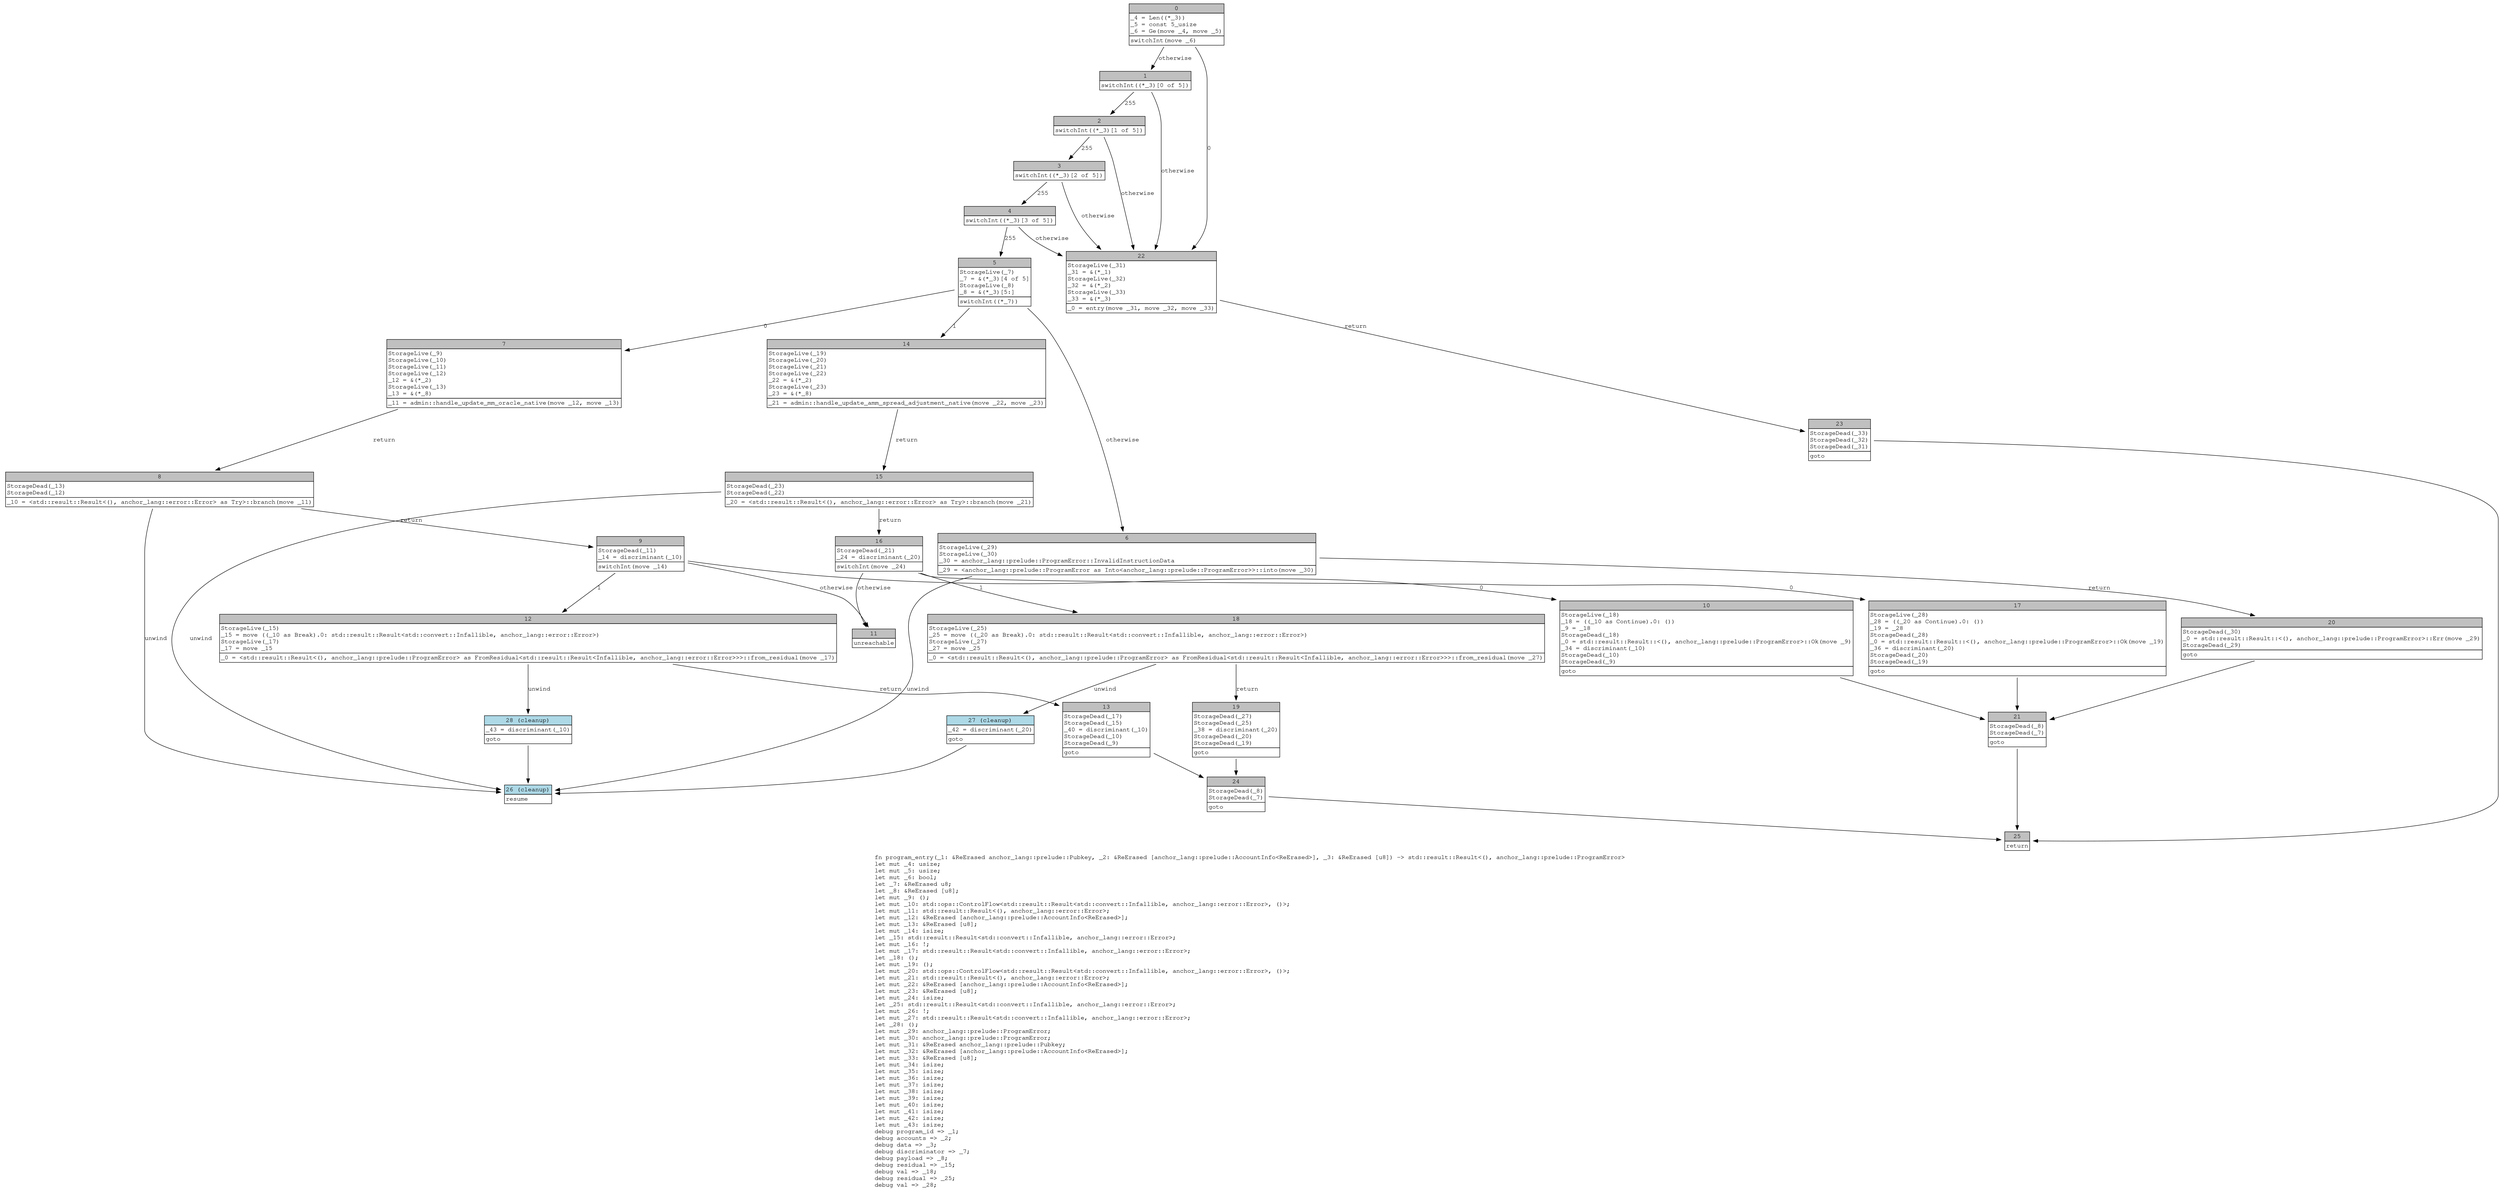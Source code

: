 digraph Mir_0_4680 {
    graph [fontname="Courier, monospace"];
    node [fontname="Courier, monospace"];
    edge [fontname="Courier, monospace"];
    label=<fn program_entry(_1: &amp;ReErased anchor_lang::prelude::Pubkey, _2: &amp;ReErased [anchor_lang::prelude::AccountInfo&lt;ReErased&gt;], _3: &amp;ReErased [u8]) -&gt; std::result::Result&lt;(), anchor_lang::prelude::ProgramError&gt;<br align="left"/>let mut _4: usize;<br align="left"/>let mut _5: usize;<br align="left"/>let mut _6: bool;<br align="left"/>let _7: &amp;ReErased u8;<br align="left"/>let _8: &amp;ReErased [u8];<br align="left"/>let mut _9: ();<br align="left"/>let mut _10: std::ops::ControlFlow&lt;std::result::Result&lt;std::convert::Infallible, anchor_lang::error::Error&gt;, ()&gt;;<br align="left"/>let mut _11: std::result::Result&lt;(), anchor_lang::error::Error&gt;;<br align="left"/>let mut _12: &amp;ReErased [anchor_lang::prelude::AccountInfo&lt;ReErased&gt;];<br align="left"/>let mut _13: &amp;ReErased [u8];<br align="left"/>let mut _14: isize;<br align="left"/>let _15: std::result::Result&lt;std::convert::Infallible, anchor_lang::error::Error&gt;;<br align="left"/>let mut _16: !;<br align="left"/>let mut _17: std::result::Result&lt;std::convert::Infallible, anchor_lang::error::Error&gt;;<br align="left"/>let _18: ();<br align="left"/>let mut _19: ();<br align="left"/>let mut _20: std::ops::ControlFlow&lt;std::result::Result&lt;std::convert::Infallible, anchor_lang::error::Error&gt;, ()&gt;;<br align="left"/>let mut _21: std::result::Result&lt;(), anchor_lang::error::Error&gt;;<br align="left"/>let mut _22: &amp;ReErased [anchor_lang::prelude::AccountInfo&lt;ReErased&gt;];<br align="left"/>let mut _23: &amp;ReErased [u8];<br align="left"/>let mut _24: isize;<br align="left"/>let _25: std::result::Result&lt;std::convert::Infallible, anchor_lang::error::Error&gt;;<br align="left"/>let mut _26: !;<br align="left"/>let mut _27: std::result::Result&lt;std::convert::Infallible, anchor_lang::error::Error&gt;;<br align="left"/>let _28: ();<br align="left"/>let mut _29: anchor_lang::prelude::ProgramError;<br align="left"/>let mut _30: anchor_lang::prelude::ProgramError;<br align="left"/>let mut _31: &amp;ReErased anchor_lang::prelude::Pubkey;<br align="left"/>let mut _32: &amp;ReErased [anchor_lang::prelude::AccountInfo&lt;ReErased&gt;];<br align="left"/>let mut _33: &amp;ReErased [u8];<br align="left"/>let mut _34: isize;<br align="left"/>let mut _35: isize;<br align="left"/>let mut _36: isize;<br align="left"/>let mut _37: isize;<br align="left"/>let mut _38: isize;<br align="left"/>let mut _39: isize;<br align="left"/>let mut _40: isize;<br align="left"/>let mut _41: isize;<br align="left"/>let mut _42: isize;<br align="left"/>let mut _43: isize;<br align="left"/>debug program_id =&gt; _1;<br align="left"/>debug accounts =&gt; _2;<br align="left"/>debug data =&gt; _3;<br align="left"/>debug discriminator =&gt; _7;<br align="left"/>debug payload =&gt; _8;<br align="left"/>debug residual =&gt; _15;<br align="left"/>debug val =&gt; _18;<br align="left"/>debug residual =&gt; _25;<br align="left"/>debug val =&gt; _28;<br align="left"/>>;
    bb0__0_4680 [shape="none", label=<<table border="0" cellborder="1" cellspacing="0"><tr><td bgcolor="gray" align="center" colspan="1">0</td></tr><tr><td align="left" balign="left">_4 = Len((*_3))<br/>_5 = const 5_usize<br/>_6 = Ge(move _4, move _5)<br/></td></tr><tr><td align="left">switchInt(move _6)</td></tr></table>>];
    bb1__0_4680 [shape="none", label=<<table border="0" cellborder="1" cellspacing="0"><tr><td bgcolor="gray" align="center" colspan="1">1</td></tr><tr><td align="left">switchInt((*_3)[0 of 5])</td></tr></table>>];
    bb2__0_4680 [shape="none", label=<<table border="0" cellborder="1" cellspacing="0"><tr><td bgcolor="gray" align="center" colspan="1">2</td></tr><tr><td align="left">switchInt((*_3)[1 of 5])</td></tr></table>>];
    bb3__0_4680 [shape="none", label=<<table border="0" cellborder="1" cellspacing="0"><tr><td bgcolor="gray" align="center" colspan="1">3</td></tr><tr><td align="left">switchInt((*_3)[2 of 5])</td></tr></table>>];
    bb4__0_4680 [shape="none", label=<<table border="0" cellborder="1" cellspacing="0"><tr><td bgcolor="gray" align="center" colspan="1">4</td></tr><tr><td align="left">switchInt((*_3)[3 of 5])</td></tr></table>>];
    bb5__0_4680 [shape="none", label=<<table border="0" cellborder="1" cellspacing="0"><tr><td bgcolor="gray" align="center" colspan="1">5</td></tr><tr><td align="left" balign="left">StorageLive(_7)<br/>_7 = &amp;(*_3)[4 of 5]<br/>StorageLive(_8)<br/>_8 = &amp;(*_3)[5:]<br/></td></tr><tr><td align="left">switchInt((*_7))</td></tr></table>>];
    bb6__0_4680 [shape="none", label=<<table border="0" cellborder="1" cellspacing="0"><tr><td bgcolor="gray" align="center" colspan="1">6</td></tr><tr><td align="left" balign="left">StorageLive(_29)<br/>StorageLive(_30)<br/>_30 = anchor_lang::prelude::ProgramError::InvalidInstructionData<br/></td></tr><tr><td align="left">_29 = &lt;anchor_lang::prelude::ProgramError as Into&lt;anchor_lang::prelude::ProgramError&gt;&gt;::into(move _30)</td></tr></table>>];
    bb7__0_4680 [shape="none", label=<<table border="0" cellborder="1" cellspacing="0"><tr><td bgcolor="gray" align="center" colspan="1">7</td></tr><tr><td align="left" balign="left">StorageLive(_9)<br/>StorageLive(_10)<br/>StorageLive(_11)<br/>StorageLive(_12)<br/>_12 = &amp;(*_2)<br/>StorageLive(_13)<br/>_13 = &amp;(*_8)<br/></td></tr><tr><td align="left">_11 = admin::handle_update_mm_oracle_native(move _12, move _13)</td></tr></table>>];
    bb8__0_4680 [shape="none", label=<<table border="0" cellborder="1" cellspacing="0"><tr><td bgcolor="gray" align="center" colspan="1">8</td></tr><tr><td align="left" balign="left">StorageDead(_13)<br/>StorageDead(_12)<br/></td></tr><tr><td align="left">_10 = &lt;std::result::Result&lt;(), anchor_lang::error::Error&gt; as Try&gt;::branch(move _11)</td></tr></table>>];
    bb9__0_4680 [shape="none", label=<<table border="0" cellborder="1" cellspacing="0"><tr><td bgcolor="gray" align="center" colspan="1">9</td></tr><tr><td align="left" balign="left">StorageDead(_11)<br/>_14 = discriminant(_10)<br/></td></tr><tr><td align="left">switchInt(move _14)</td></tr></table>>];
    bb10__0_4680 [shape="none", label=<<table border="0" cellborder="1" cellspacing="0"><tr><td bgcolor="gray" align="center" colspan="1">10</td></tr><tr><td align="left" balign="left">StorageLive(_18)<br/>_18 = ((_10 as Continue).0: ())<br/>_9 = _18<br/>StorageDead(_18)<br/>_0 = std::result::Result::&lt;(), anchor_lang::prelude::ProgramError&gt;::Ok(move _9)<br/>_34 = discriminant(_10)<br/>StorageDead(_10)<br/>StorageDead(_9)<br/></td></tr><tr><td align="left">goto</td></tr></table>>];
    bb11__0_4680 [shape="none", label=<<table border="0" cellborder="1" cellspacing="0"><tr><td bgcolor="gray" align="center" colspan="1">11</td></tr><tr><td align="left">unreachable</td></tr></table>>];
    bb12__0_4680 [shape="none", label=<<table border="0" cellborder="1" cellspacing="0"><tr><td bgcolor="gray" align="center" colspan="1">12</td></tr><tr><td align="left" balign="left">StorageLive(_15)<br/>_15 = move ((_10 as Break).0: std::result::Result&lt;std::convert::Infallible, anchor_lang::error::Error&gt;)<br/>StorageLive(_17)<br/>_17 = move _15<br/></td></tr><tr><td align="left">_0 = &lt;std::result::Result&lt;(), anchor_lang::prelude::ProgramError&gt; as FromResidual&lt;std::result::Result&lt;Infallible, anchor_lang::error::Error&gt;&gt;&gt;::from_residual(move _17)</td></tr></table>>];
    bb13__0_4680 [shape="none", label=<<table border="0" cellborder="1" cellspacing="0"><tr><td bgcolor="gray" align="center" colspan="1">13</td></tr><tr><td align="left" balign="left">StorageDead(_17)<br/>StorageDead(_15)<br/>_40 = discriminant(_10)<br/>StorageDead(_10)<br/>StorageDead(_9)<br/></td></tr><tr><td align="left">goto</td></tr></table>>];
    bb14__0_4680 [shape="none", label=<<table border="0" cellborder="1" cellspacing="0"><tr><td bgcolor="gray" align="center" colspan="1">14</td></tr><tr><td align="left" balign="left">StorageLive(_19)<br/>StorageLive(_20)<br/>StorageLive(_21)<br/>StorageLive(_22)<br/>_22 = &amp;(*_2)<br/>StorageLive(_23)<br/>_23 = &amp;(*_8)<br/></td></tr><tr><td align="left">_21 = admin::handle_update_amm_spread_adjustment_native(move _22, move _23)</td></tr></table>>];
    bb15__0_4680 [shape="none", label=<<table border="0" cellborder="1" cellspacing="0"><tr><td bgcolor="gray" align="center" colspan="1">15</td></tr><tr><td align="left" balign="left">StorageDead(_23)<br/>StorageDead(_22)<br/></td></tr><tr><td align="left">_20 = &lt;std::result::Result&lt;(), anchor_lang::error::Error&gt; as Try&gt;::branch(move _21)</td></tr></table>>];
    bb16__0_4680 [shape="none", label=<<table border="0" cellborder="1" cellspacing="0"><tr><td bgcolor="gray" align="center" colspan="1">16</td></tr><tr><td align="left" balign="left">StorageDead(_21)<br/>_24 = discriminant(_20)<br/></td></tr><tr><td align="left">switchInt(move _24)</td></tr></table>>];
    bb17__0_4680 [shape="none", label=<<table border="0" cellborder="1" cellspacing="0"><tr><td bgcolor="gray" align="center" colspan="1">17</td></tr><tr><td align="left" balign="left">StorageLive(_28)<br/>_28 = ((_20 as Continue).0: ())<br/>_19 = _28<br/>StorageDead(_28)<br/>_0 = std::result::Result::&lt;(), anchor_lang::prelude::ProgramError&gt;::Ok(move _19)<br/>_36 = discriminant(_20)<br/>StorageDead(_20)<br/>StorageDead(_19)<br/></td></tr><tr><td align="left">goto</td></tr></table>>];
    bb18__0_4680 [shape="none", label=<<table border="0" cellborder="1" cellspacing="0"><tr><td bgcolor="gray" align="center" colspan="1">18</td></tr><tr><td align="left" balign="left">StorageLive(_25)<br/>_25 = move ((_20 as Break).0: std::result::Result&lt;std::convert::Infallible, anchor_lang::error::Error&gt;)<br/>StorageLive(_27)<br/>_27 = move _25<br/></td></tr><tr><td align="left">_0 = &lt;std::result::Result&lt;(), anchor_lang::prelude::ProgramError&gt; as FromResidual&lt;std::result::Result&lt;Infallible, anchor_lang::error::Error&gt;&gt;&gt;::from_residual(move _27)</td></tr></table>>];
    bb19__0_4680 [shape="none", label=<<table border="0" cellborder="1" cellspacing="0"><tr><td bgcolor="gray" align="center" colspan="1">19</td></tr><tr><td align="left" balign="left">StorageDead(_27)<br/>StorageDead(_25)<br/>_38 = discriminant(_20)<br/>StorageDead(_20)<br/>StorageDead(_19)<br/></td></tr><tr><td align="left">goto</td></tr></table>>];
    bb20__0_4680 [shape="none", label=<<table border="0" cellborder="1" cellspacing="0"><tr><td bgcolor="gray" align="center" colspan="1">20</td></tr><tr><td align="left" balign="left">StorageDead(_30)<br/>_0 = std::result::Result::&lt;(), anchor_lang::prelude::ProgramError&gt;::Err(move _29)<br/>StorageDead(_29)<br/></td></tr><tr><td align="left">goto</td></tr></table>>];
    bb21__0_4680 [shape="none", label=<<table border="0" cellborder="1" cellspacing="0"><tr><td bgcolor="gray" align="center" colspan="1">21</td></tr><tr><td align="left" balign="left">StorageDead(_8)<br/>StorageDead(_7)<br/></td></tr><tr><td align="left">goto</td></tr></table>>];
    bb22__0_4680 [shape="none", label=<<table border="0" cellborder="1" cellspacing="0"><tr><td bgcolor="gray" align="center" colspan="1">22</td></tr><tr><td align="left" balign="left">StorageLive(_31)<br/>_31 = &amp;(*_1)<br/>StorageLive(_32)<br/>_32 = &amp;(*_2)<br/>StorageLive(_33)<br/>_33 = &amp;(*_3)<br/></td></tr><tr><td align="left">_0 = entry(move _31, move _32, move _33)</td></tr></table>>];
    bb23__0_4680 [shape="none", label=<<table border="0" cellborder="1" cellspacing="0"><tr><td bgcolor="gray" align="center" colspan="1">23</td></tr><tr><td align="left" balign="left">StorageDead(_33)<br/>StorageDead(_32)<br/>StorageDead(_31)<br/></td></tr><tr><td align="left">goto</td></tr></table>>];
    bb24__0_4680 [shape="none", label=<<table border="0" cellborder="1" cellspacing="0"><tr><td bgcolor="gray" align="center" colspan="1">24</td></tr><tr><td align="left" balign="left">StorageDead(_8)<br/>StorageDead(_7)<br/></td></tr><tr><td align="left">goto</td></tr></table>>];
    bb25__0_4680 [shape="none", label=<<table border="0" cellborder="1" cellspacing="0"><tr><td bgcolor="gray" align="center" colspan="1">25</td></tr><tr><td align="left">return</td></tr></table>>];
    bb26__0_4680 [shape="none", label=<<table border="0" cellborder="1" cellspacing="0"><tr><td bgcolor="lightblue" align="center" colspan="1">26 (cleanup)</td></tr><tr><td align="left">resume</td></tr></table>>];
    bb27__0_4680 [shape="none", label=<<table border="0" cellborder="1" cellspacing="0"><tr><td bgcolor="lightblue" align="center" colspan="1">27 (cleanup)</td></tr><tr><td align="left" balign="left">_42 = discriminant(_20)<br/></td></tr><tr><td align="left">goto</td></tr></table>>];
    bb28__0_4680 [shape="none", label=<<table border="0" cellborder="1" cellspacing="0"><tr><td bgcolor="lightblue" align="center" colspan="1">28 (cleanup)</td></tr><tr><td align="left" balign="left">_43 = discriminant(_10)<br/></td></tr><tr><td align="left">goto</td></tr></table>>];
    bb0__0_4680 -> bb22__0_4680 [label="0"];
    bb0__0_4680 -> bb1__0_4680 [label="otherwise"];
    bb1__0_4680 -> bb2__0_4680 [label="255"];
    bb1__0_4680 -> bb22__0_4680 [label="otherwise"];
    bb2__0_4680 -> bb3__0_4680 [label="255"];
    bb2__0_4680 -> bb22__0_4680 [label="otherwise"];
    bb3__0_4680 -> bb4__0_4680 [label="255"];
    bb3__0_4680 -> bb22__0_4680 [label="otherwise"];
    bb4__0_4680 -> bb5__0_4680 [label="255"];
    bb4__0_4680 -> bb22__0_4680 [label="otherwise"];
    bb5__0_4680 -> bb7__0_4680 [label="0"];
    bb5__0_4680 -> bb14__0_4680 [label="1"];
    bb5__0_4680 -> bb6__0_4680 [label="otherwise"];
    bb6__0_4680 -> bb20__0_4680 [label="return"];
    bb6__0_4680 -> bb26__0_4680 [label="unwind"];
    bb7__0_4680 -> bb8__0_4680 [label="return"];
    bb8__0_4680 -> bb9__0_4680 [label="return"];
    bb8__0_4680 -> bb26__0_4680 [label="unwind"];
    bb9__0_4680 -> bb10__0_4680 [label="0"];
    bb9__0_4680 -> bb12__0_4680 [label="1"];
    bb9__0_4680 -> bb11__0_4680 [label="otherwise"];
    bb10__0_4680 -> bb21__0_4680 [label=""];
    bb12__0_4680 -> bb13__0_4680 [label="return"];
    bb12__0_4680 -> bb28__0_4680 [label="unwind"];
    bb13__0_4680 -> bb24__0_4680 [label=""];
    bb14__0_4680 -> bb15__0_4680 [label="return"];
    bb15__0_4680 -> bb16__0_4680 [label="return"];
    bb15__0_4680 -> bb26__0_4680 [label="unwind"];
    bb16__0_4680 -> bb17__0_4680 [label="0"];
    bb16__0_4680 -> bb18__0_4680 [label="1"];
    bb16__0_4680 -> bb11__0_4680 [label="otherwise"];
    bb17__0_4680 -> bb21__0_4680 [label=""];
    bb18__0_4680 -> bb19__0_4680 [label="return"];
    bb18__0_4680 -> bb27__0_4680 [label="unwind"];
    bb19__0_4680 -> bb24__0_4680 [label=""];
    bb20__0_4680 -> bb21__0_4680 [label=""];
    bb21__0_4680 -> bb25__0_4680 [label=""];
    bb22__0_4680 -> bb23__0_4680 [label="return"];
    bb23__0_4680 -> bb25__0_4680 [label=""];
    bb24__0_4680 -> bb25__0_4680 [label=""];
    bb27__0_4680 -> bb26__0_4680 [label=""];
    bb28__0_4680 -> bb26__0_4680 [label=""];
}
